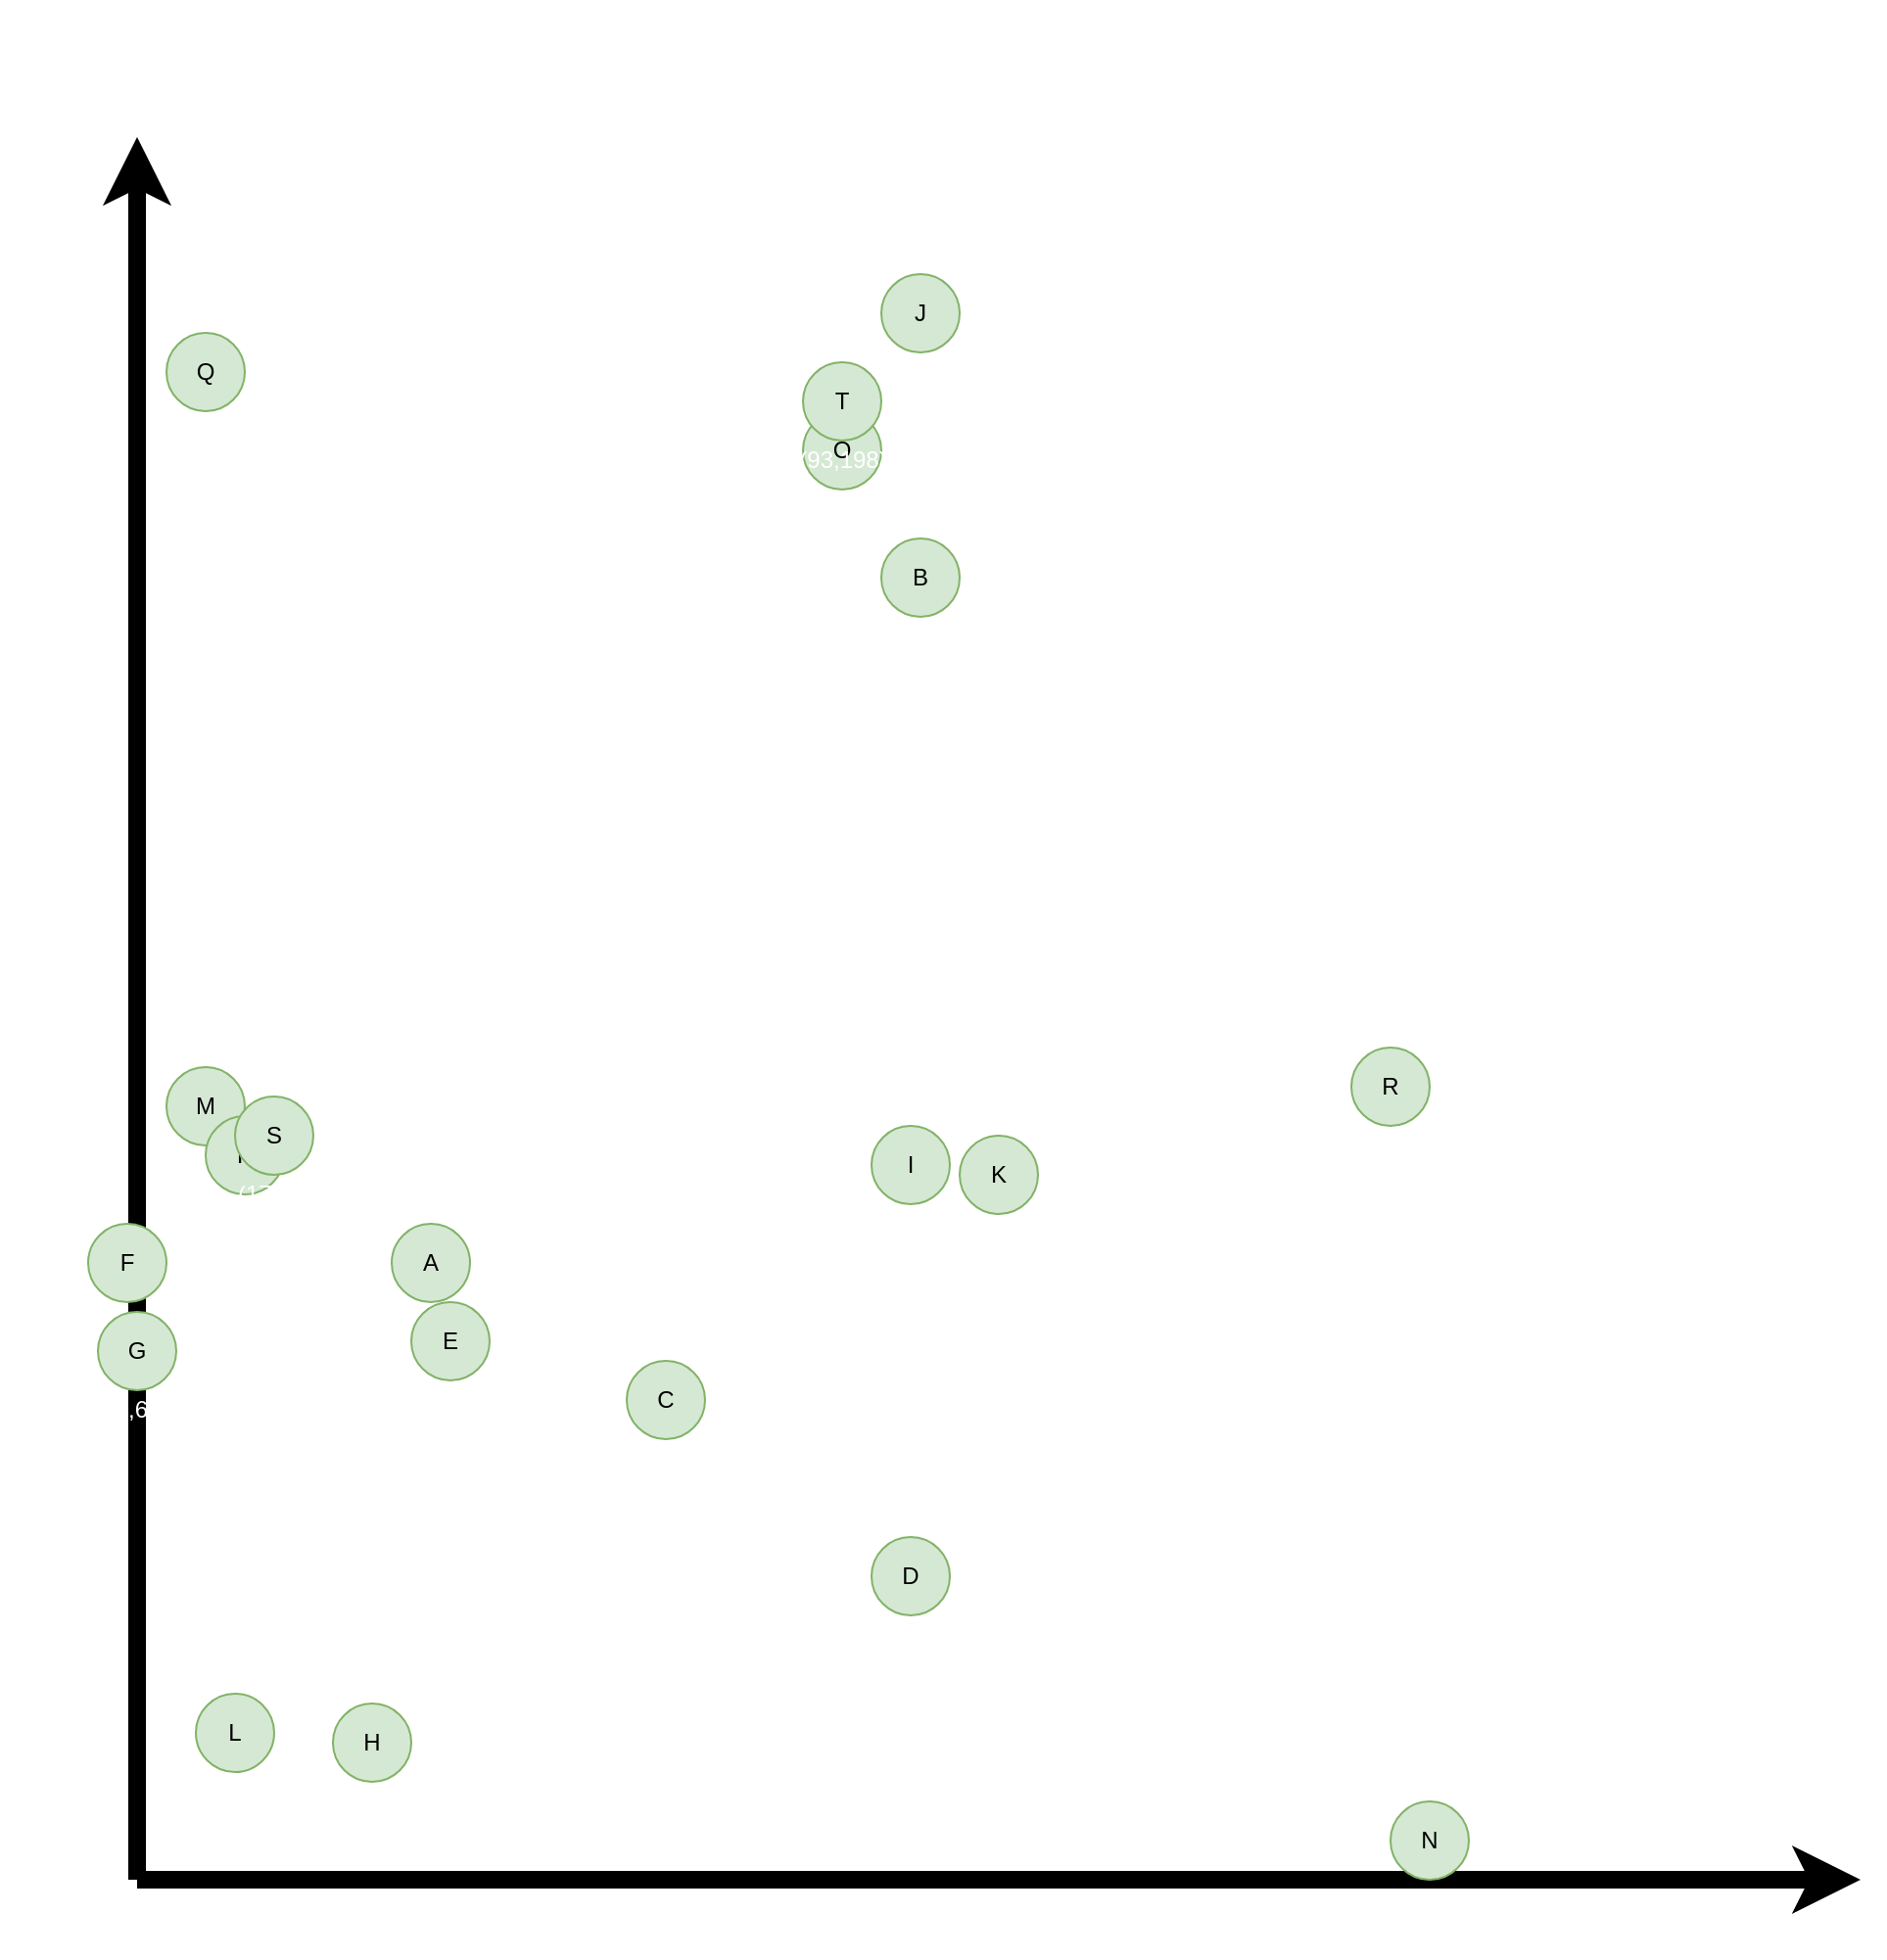 <mxfile>
    <diagram id="ToferQvf45X5SjrMl_2s" name="Page-1">
        <mxGraphModel dx="711" dy="1613" grid="1" gridSize="10" guides="1" tooltips="1" connect="1" arrows="1" fold="1" page="1" pageScale="1" pageWidth="850" pageHeight="1100" math="0" shadow="0">
            <root>
                <mxCell id="0"/>
                <mxCell id="1" parent="0"/>
                <mxCell id="2" value="" style="endArrow=classic;html=1;fontColor=#000000;strokeWidth=9;" parent="1" edge="1">
                    <mxGeometry width="50" height="50" relative="1" as="geometry">
                        <mxPoint x="80.0" y="800.0" as="sourcePoint"/>
                        <mxPoint x="80.0" y="-90" as="targetPoint"/>
                        <Array as="points"/>
                    </mxGeometry>
                </mxCell>
                <mxCell id="3" value="" style="endArrow=classic;html=1;fontColor=#000000;strokeWidth=9;" parent="1" edge="1">
                    <mxGeometry width="50" height="50" relative="1" as="geometry">
                        <mxPoint x="80.0" y="800.0" as="sourcePoint"/>
                        <mxPoint x="960" y="800.0" as="targetPoint"/>
                        <Array as="points"/>
                    </mxGeometry>
                </mxCell>
                <mxCell id="4" value="0" style="text;html=1;strokeColor=none;fillColor=none;align=center;verticalAlign=middle;whiteSpace=wrap;rounded=0;fontColor=#FFFFFF;" parent="1" vertex="1">
                    <mxGeometry x="40" y="800" width="60" height="30" as="geometry"/>
                </mxCell>
                <mxCell id="5" value="10" style="text;html=1;strokeColor=none;fillColor=none;align=center;verticalAlign=middle;whiteSpace=wrap;rounded=0;fontColor=#FFFFFF;" parent="1" vertex="1">
                    <mxGeometry x="90" y="810" width="60" height="30" as="geometry"/>
                </mxCell>
                <mxCell id="6" value="20" style="text;html=1;strokeColor=none;fillColor=none;align=center;verticalAlign=middle;whiteSpace=wrap;rounded=0;fontColor=#FFFFFF;" parent="1" vertex="1">
                    <mxGeometry x="130" y="810" width="60" height="30" as="geometry"/>
                </mxCell>
                <mxCell id="7" value="30" style="text;html=1;strokeColor=none;fillColor=none;align=center;verticalAlign=middle;whiteSpace=wrap;rounded=0;fontColor=#FFFFFF;" parent="1" vertex="1">
                    <mxGeometry x="170" y="810" width="60" height="30" as="geometry"/>
                </mxCell>
                <mxCell id="8" value="40" style="text;html=1;strokeColor=none;fillColor=none;align=center;verticalAlign=middle;whiteSpace=wrap;rounded=0;fontColor=#FFFFFF;" parent="1" vertex="1">
                    <mxGeometry x="210" y="810" width="60" height="30" as="geometry"/>
                </mxCell>
                <mxCell id="9" value="50" style="text;html=1;strokeColor=none;fillColor=none;align=center;verticalAlign=middle;whiteSpace=wrap;rounded=0;fontColor=#FFFFFF;" parent="1" vertex="1">
                    <mxGeometry x="250" y="810" width="60" height="30" as="geometry"/>
                </mxCell>
                <mxCell id="10" value="60" style="text;html=1;strokeColor=none;fillColor=none;align=center;verticalAlign=middle;whiteSpace=wrap;rounded=0;fontColor=#FFFFFF;" parent="1" vertex="1">
                    <mxGeometry x="290" y="810" width="60" height="30" as="geometry"/>
                </mxCell>
                <mxCell id="11" value="70" style="text;html=1;strokeColor=none;fillColor=none;align=center;verticalAlign=middle;whiteSpace=wrap;rounded=0;fontColor=#FFFFFF;" parent="1" vertex="1">
                    <mxGeometry x="330" y="810" width="60" height="30" as="geometry"/>
                </mxCell>
                <mxCell id="12" value="80" style="text;html=1;strokeColor=none;fillColor=none;align=center;verticalAlign=middle;whiteSpace=wrap;rounded=0;fontColor=#FFFFFF;" parent="1" vertex="1">
                    <mxGeometry x="370" y="810" width="60" height="30" as="geometry"/>
                </mxCell>
                <mxCell id="13" value="90" style="text;html=1;strokeColor=none;fillColor=none;align=center;verticalAlign=middle;whiteSpace=wrap;rounded=0;fontColor=#FFFFFF;" parent="1" vertex="1">
                    <mxGeometry x="410" y="810" width="60" height="30" as="geometry"/>
                </mxCell>
                <mxCell id="14" value="100" style="text;html=1;strokeColor=none;fillColor=none;align=center;verticalAlign=middle;whiteSpace=wrap;rounded=0;fontColor=#FFFFFF;" parent="1" vertex="1">
                    <mxGeometry x="450" y="810" width="60" height="30" as="geometry"/>
                </mxCell>
                <mxCell id="15" value="110" style="text;html=1;strokeColor=none;fillColor=none;align=center;verticalAlign=middle;whiteSpace=wrap;rounded=0;fontColor=#FFFFFF;" parent="1" vertex="1">
                    <mxGeometry x="490" y="810" width="60" height="30" as="geometry"/>
                </mxCell>
                <mxCell id="16" value="120" style="text;html=1;strokeColor=none;fillColor=none;align=center;verticalAlign=middle;whiteSpace=wrap;rounded=0;fontColor=#FFFFFF;" parent="1" vertex="1">
                    <mxGeometry x="530" y="810" width="60" height="30" as="geometry"/>
                </mxCell>
                <mxCell id="17" value="130" style="text;html=1;strokeColor=none;fillColor=none;align=center;verticalAlign=middle;whiteSpace=wrap;rounded=0;fontColor=#FFFFFF;" parent="1" vertex="1">
                    <mxGeometry x="570" y="810" width="60" height="30" as="geometry"/>
                </mxCell>
                <mxCell id="18" value="140" style="text;html=1;strokeColor=none;fillColor=none;align=center;verticalAlign=middle;whiteSpace=wrap;rounded=0;fontColor=#FFFFFF;" parent="1" vertex="1">
                    <mxGeometry x="610" y="810" width="60" height="30" as="geometry"/>
                </mxCell>
                <mxCell id="19" value="150" style="text;html=1;strokeColor=none;fillColor=none;align=center;verticalAlign=middle;whiteSpace=wrap;rounded=0;fontColor=#FFFFFF;" parent="1" vertex="1">
                    <mxGeometry x="650" y="810" width="60" height="30" as="geometry"/>
                </mxCell>
                <mxCell id="20" value="160" style="text;html=1;strokeColor=none;fillColor=none;align=center;verticalAlign=middle;whiteSpace=wrap;rounded=0;fontColor=#FFFFFF;" parent="1" vertex="1">
                    <mxGeometry x="690" y="810" width="60" height="30" as="geometry"/>
                </mxCell>
                <mxCell id="21" value="20" style="text;html=1;strokeColor=none;fillColor=none;align=center;verticalAlign=middle;whiteSpace=wrap;rounded=0;fontColor=#FFFFFF;" parent="1" vertex="1">
                    <mxGeometry x="10" y="700" width="60" height="30" as="geometry"/>
                </mxCell>
                <mxCell id="22" value="30" style="text;html=1;strokeColor=none;fillColor=none;align=center;verticalAlign=middle;whiteSpace=wrap;rounded=0;fontColor=#FFFFFF;" parent="1" vertex="1">
                    <mxGeometry x="10" y="660" width="60" height="30" as="geometry"/>
                </mxCell>
                <mxCell id="23" value="40" style="text;html=1;strokeColor=none;fillColor=none;align=center;verticalAlign=middle;whiteSpace=wrap;rounded=0;fontColor=#FFFFFF;" parent="1" vertex="1">
                    <mxGeometry x="10" y="620" width="60" height="30" as="geometry"/>
                </mxCell>
                <mxCell id="24" value="50" style="text;html=1;strokeColor=none;fillColor=none;align=center;verticalAlign=middle;whiteSpace=wrap;rounded=0;fontColor=#FFFFFF;" parent="1" vertex="1">
                    <mxGeometry x="10" y="580" width="60" height="30" as="geometry"/>
                </mxCell>
                <mxCell id="25" value="60" style="text;html=1;strokeColor=none;fillColor=none;align=center;verticalAlign=middle;whiteSpace=wrap;rounded=0;fontColor=#FFFFFF;" parent="1" vertex="1">
                    <mxGeometry x="10" y="535" width="60" height="35" as="geometry"/>
                </mxCell>
                <mxCell id="26" value="70" style="text;html=1;strokeColor=none;fillColor=none;align=center;verticalAlign=middle;whiteSpace=wrap;rounded=0;fontColor=#FFFFFF;" parent="1" vertex="1">
                    <mxGeometry x="10" y="500" width="60" height="30" as="geometry"/>
                </mxCell>
                <mxCell id="27" value="80" style="text;html=1;strokeColor=none;fillColor=none;align=center;verticalAlign=middle;whiteSpace=wrap;rounded=0;fontColor=#FFFFFF;" parent="1" vertex="1">
                    <mxGeometry x="10" y="460" width="60" height="30" as="geometry"/>
                </mxCell>
                <mxCell id="28" value="90" style="text;html=1;strokeColor=none;fillColor=none;align=center;verticalAlign=middle;whiteSpace=wrap;rounded=0;fontColor=#FFFFFF;" parent="1" vertex="1">
                    <mxGeometry x="10" y="420" width="60" height="30" as="geometry"/>
                </mxCell>
                <mxCell id="29" value="100" style="text;html=1;strokeColor=none;fillColor=none;align=center;verticalAlign=middle;whiteSpace=wrap;rounded=0;fontColor=#FFFFFF;" parent="1" vertex="1">
                    <mxGeometry x="10" y="380" width="60" height="30" as="geometry"/>
                </mxCell>
                <mxCell id="30" value="110" style="text;html=1;strokeColor=none;fillColor=none;align=center;verticalAlign=middle;whiteSpace=wrap;rounded=0;fontColor=#FFFFFF;" parent="1" vertex="1">
                    <mxGeometry x="10" y="340" width="60" height="30" as="geometry"/>
                </mxCell>
                <mxCell id="31" value="120" style="text;html=1;strokeColor=none;fillColor=none;align=center;verticalAlign=middle;whiteSpace=wrap;rounded=0;fontColor=#FFFFFF;" parent="1" vertex="1">
                    <mxGeometry x="10" y="300" width="60" height="30" as="geometry"/>
                </mxCell>
                <mxCell id="32" value="130" style="text;html=1;strokeColor=none;fillColor=none;align=center;verticalAlign=middle;whiteSpace=wrap;rounded=0;fontColor=#FFFFFF;" parent="1" vertex="1">
                    <mxGeometry x="10" y="260" width="60" height="30" as="geometry"/>
                </mxCell>
                <mxCell id="33" value="140" style="text;html=1;strokeColor=none;fillColor=none;align=center;verticalAlign=middle;whiteSpace=wrap;rounded=0;fontColor=#FFFFFF;" parent="1" vertex="1">
                    <mxGeometry x="10" y="220" width="60" height="30" as="geometry"/>
                </mxCell>
                <mxCell id="34" value="150" style="text;html=1;strokeColor=none;fillColor=none;align=center;verticalAlign=middle;whiteSpace=wrap;rounded=0;fontColor=#FFFFFF;" parent="1" vertex="1">
                    <mxGeometry x="10" y="180" width="60" height="30" as="geometry"/>
                </mxCell>
                <mxCell id="35" value="160" style="text;html=1;strokeColor=none;fillColor=none;align=center;verticalAlign=middle;whiteSpace=wrap;rounded=0;fontColor=#FFFFFF;" parent="1" vertex="1">
                    <mxGeometry x="10" y="140" width="60" height="30" as="geometry"/>
                </mxCell>
                <mxCell id="36" value="10" style="text;html=1;strokeColor=none;fillColor=none;align=center;verticalAlign=middle;whiteSpace=wrap;rounded=0;fontColor=#FFFFFF;" parent="1" vertex="1">
                    <mxGeometry x="10" y="740" width="60" height="30" as="geometry"/>
                </mxCell>
                <mxCell id="37" value="170" style="text;html=1;strokeColor=none;fillColor=none;align=center;verticalAlign=middle;whiteSpace=wrap;rounded=0;fontColor=#FFFFFF;" parent="1" vertex="1">
                    <mxGeometry x="730" y="810" width="60" height="30" as="geometry"/>
                </mxCell>
                <mxCell id="38" value="180" style="text;html=1;strokeColor=none;fillColor=none;align=center;verticalAlign=middle;whiteSpace=wrap;rounded=0;fontColor=#FFFFFF;" parent="1" vertex="1">
                    <mxGeometry x="770" y="810" width="60" height="30" as="geometry"/>
                </mxCell>
                <mxCell id="39" value="200" style="text;html=1;strokeColor=none;fillColor=none;align=center;verticalAlign=middle;whiteSpace=wrap;rounded=0;fontColor=#FFFFFF;" parent="1" vertex="1">
                    <mxGeometry x="850" y="810" width="60" height="30" as="geometry"/>
                </mxCell>
                <mxCell id="40" value="190" style="text;html=1;strokeColor=none;fillColor=none;align=center;verticalAlign=middle;whiteSpace=wrap;rounded=0;fontColor=#FFFFFF;" parent="1" vertex="1">
                    <mxGeometry x="810" y="810" width="60" height="30" as="geometry"/>
                </mxCell>
                <mxCell id="41" value="170" style="text;html=1;strokeColor=none;fillColor=none;align=center;verticalAlign=middle;whiteSpace=wrap;rounded=0;fontColor=#FFFFFF;" parent="1" vertex="1">
                    <mxGeometry x="10" y="100" width="60" height="30" as="geometry"/>
                </mxCell>
                <mxCell id="42" value="180" style="text;html=1;strokeColor=none;fillColor=none;align=center;verticalAlign=middle;whiteSpace=wrap;rounded=0;fontColor=#FFFFFF;" parent="1" vertex="1">
                    <mxGeometry x="10" y="60" width="60" height="30" as="geometry"/>
                </mxCell>
                <mxCell id="43" value="190" style="text;html=1;strokeColor=none;fillColor=none;align=center;verticalAlign=middle;whiteSpace=wrap;rounded=0;fontColor=#FFFFFF;" parent="1" vertex="1">
                    <mxGeometry x="10" y="20" width="60" height="30" as="geometry"/>
                </mxCell>
                <mxCell id="44" value="200" style="text;html=1;strokeColor=none;fillColor=none;align=center;verticalAlign=middle;whiteSpace=wrap;rounded=0;fontColor=#FFFFFF;" parent="1" vertex="1">
                    <mxGeometry x="10" y="-20" width="60" height="30" as="geometry"/>
                </mxCell>
                <mxCell id="45" value="&lt;h1&gt;OPerating on the ange of 0-200&lt;/h1&gt;" style="text;html=1;strokeColor=none;fillColor=none;spacing=5;spacingTop=-20;whiteSpace=wrap;overflow=hidden;rounded=0;fontColor=#FFFFFF;strokeWidth=1;" parent="1" vertex="1">
                    <mxGeometry x="260" y="-150" width="380" height="60" as="geometry"/>
                </mxCell>
                <mxCell id="46" value="&lt;font color=&quot;#000000&quot;&gt;A&lt;/font&gt;" style="ellipse;whiteSpace=wrap;html=1;aspect=fixed;fillColor=#d5e8d4;strokeColor=#82b366;" parent="1" vertex="1">
                    <mxGeometry x="210" y="465" width="40" height="40" as="geometry"/>
                </mxCell>
                <mxCell id="47" value="&lt;font color=&quot;#ffffff&quot;&gt;(38,78)&lt;/font&gt;" style="text;html=1;align=center;verticalAlign=middle;resizable=0;points=[];autosize=1;strokeColor=none;fillColor=none;fontColor=#000000;" parent="1" vertex="1">
                    <mxGeometry x="200" y="500" width="60" height="30" as="geometry"/>
                </mxCell>
                <mxCell id="48" value="&lt;font color=&quot;#000000&quot;&gt;B&lt;/font&gt;" style="ellipse;whiteSpace=wrap;html=1;aspect=fixed;fillColor=#d5e8d4;strokeColor=#82b366;" parent="1" vertex="1">
                    <mxGeometry x="460" y="115" width="40" height="40" as="geometry"/>
                </mxCell>
                <mxCell id="49" value="&lt;font color=&quot;#ffffff&quot;&gt;(99,167)&lt;/font&gt;" style="text;html=1;align=center;verticalAlign=middle;resizable=0;points=[];autosize=1;strokeColor=none;fillColor=none;fontColor=#000000;" parent="1" vertex="1">
                    <mxGeometry x="445" y="150" width="70" height="30" as="geometry"/>
                </mxCell>
                <mxCell id="50" value="&lt;font color=&quot;#000000&quot;&gt;C&lt;/font&gt;" style="ellipse;whiteSpace=wrap;html=1;aspect=fixed;fillColor=#d5e8d4;strokeColor=#82b366;" parent="1" vertex="1">
                    <mxGeometry x="330" y="535" width="40" height="40" as="geometry"/>
                </mxCell>
                <mxCell id="51" value="&lt;font color=&quot;#ffffff&quot;&gt;(68,60)&lt;/font&gt;" style="text;html=1;align=center;verticalAlign=middle;resizable=0;points=[];autosize=1;strokeColor=none;fillColor=none;fontColor=#000000;" parent="1" vertex="1">
                    <mxGeometry x="320" y="570" width="60" height="30" as="geometry"/>
                </mxCell>
                <mxCell id="52" value="&lt;font color=&quot;#000000&quot;&gt;D&lt;/font&gt;" style="ellipse;whiteSpace=wrap;html=1;aspect=fixed;fillColor=#d5e8d4;strokeColor=#82b366;" parent="1" vertex="1">
                    <mxGeometry x="455" y="625" width="40" height="40" as="geometry"/>
                </mxCell>
                <mxCell id="53" value="&lt;font color=&quot;#ffffff&quot;&gt;(97,37)&lt;/font&gt;" style="text;html=1;align=center;verticalAlign=middle;resizable=0;points=[];autosize=1;strokeColor=none;fillColor=none;fontColor=#000000;" parent="1" vertex="1">
                    <mxGeometry x="445" y="660" width="60" height="30" as="geometry"/>
                </mxCell>
                <mxCell id="54" value="&lt;font color=&quot;#000000&quot;&gt;E&lt;/font&gt;" style="ellipse;whiteSpace=wrap;html=1;aspect=fixed;fillColor=#d5e8d4;strokeColor=#82b366;" parent="1" vertex="1">
                    <mxGeometry x="220" y="505" width="40" height="40" as="geometry"/>
                </mxCell>
                <mxCell id="55" value="&lt;font color=&quot;#ffffff&quot;&gt;(39,66)&lt;/font&gt;" style="text;html=1;align=center;verticalAlign=middle;resizable=0;points=[];autosize=1;strokeColor=none;fillColor=none;fontColor=#000000;" parent="1" vertex="1">
                    <mxGeometry x="210" y="540" width="60" height="30" as="geometry"/>
                </mxCell>
                <mxCell id="56" value="&lt;font color=&quot;#000000&quot;&gt;F&lt;/font&gt;" style="ellipse;whiteSpace=wrap;html=1;aspect=fixed;fillColor=#d5e8d4;strokeColor=#82b366;" parent="1" vertex="1">
                    <mxGeometry x="55" y="465" width="40" height="40" as="geometry"/>
                </mxCell>
                <mxCell id="57" value="&lt;font color=&quot;#ffffff&quot;&gt;(0,77)&lt;/font&gt;" style="text;html=1;align=center;verticalAlign=middle;resizable=0;points=[];autosize=1;strokeColor=none;fillColor=none;fontColor=#000000;" parent="1" vertex="1">
                    <mxGeometry x="50" y="500" width="50" height="30" as="geometry"/>
                </mxCell>
                <mxCell id="58" value="&lt;font color=&quot;#000000&quot;&gt;G&lt;/font&gt;" style="ellipse;whiteSpace=wrap;html=1;aspect=fixed;fillColor=#d5e8d4;strokeColor=#82b366;" parent="1" vertex="1">
                    <mxGeometry x="60" y="510" width="40" height="40" as="geometry"/>
                </mxCell>
                <mxCell id="59" value="&lt;font color=&quot;#ffffff&quot;&gt;(1,67)&lt;/font&gt;" style="text;html=1;align=center;verticalAlign=middle;resizable=0;points=[];autosize=1;strokeColor=none;fillColor=none;fontColor=#000000;" parent="1" vertex="1">
                    <mxGeometry x="55" y="545" width="50" height="30" as="geometry"/>
                </mxCell>
                <mxCell id="60" value="&lt;font color=&quot;#000000&quot;&gt;H&lt;/font&gt;" style="ellipse;whiteSpace=wrap;html=1;aspect=fixed;fillColor=#d5e8d4;strokeColor=#82b366;" parent="1" vertex="1">
                    <mxGeometry x="180" y="710" width="40" height="40" as="geometry"/>
                </mxCell>
                <mxCell id="61" value="&lt;font color=&quot;#ffffff&quot;&gt;(30,16)&lt;/font&gt;" style="text;html=1;align=center;verticalAlign=middle;resizable=0;points=[];autosize=1;strokeColor=none;fillColor=none;fontColor=#000000;" parent="1" vertex="1">
                    <mxGeometry x="170" y="745" width="60" height="30" as="geometry"/>
                </mxCell>
                <mxCell id="62" value="&lt;font color=&quot;#000000&quot;&gt;I&lt;/font&gt;" style="ellipse;whiteSpace=wrap;html=1;aspect=fixed;fillColor=#d5e8d4;strokeColor=#82b366;" parent="1" vertex="1">
                    <mxGeometry x="455" y="415" width="40" height="40" as="geometry"/>
                </mxCell>
                <mxCell id="63" value="&lt;font color=&quot;#ffffff&quot;&gt;(96,91)&lt;/font&gt;" style="text;html=1;align=center;verticalAlign=middle;resizable=0;points=[];autosize=1;strokeColor=none;fillColor=none;fontColor=#000000;" parent="1" vertex="1">
                    <mxGeometry x="445" y="450" width="60" height="30" as="geometry"/>
                </mxCell>
                <mxCell id="64" value="&lt;font color=&quot;#000000&quot;&gt;J&lt;/font&gt;" style="ellipse;whiteSpace=wrap;html=1;aspect=fixed;fillColor=#d5e8d4;strokeColor=#82b366;" parent="1" vertex="1">
                    <mxGeometry x="460" y="-20" width="40" height="40" as="geometry"/>
                </mxCell>
                <mxCell id="65" value="&lt;font color=&quot;#ffffff&quot;&gt;(99,199)&lt;/font&gt;" style="text;html=1;align=center;verticalAlign=middle;resizable=0;points=[];autosize=1;strokeColor=none;fillColor=none;fontColor=#000000;" parent="1" vertex="1">
                    <mxGeometry x="445" y="20" width="70" height="30" as="geometry"/>
                </mxCell>
                <mxCell id="66" value="&lt;font color=&quot;#000000&quot;&gt;K&lt;/font&gt;" style="ellipse;whiteSpace=wrap;html=1;aspect=fixed;fillColor=#d5e8d4;strokeColor=#82b366;" parent="1" vertex="1">
                    <mxGeometry x="500" y="420" width="40" height="40" as="geometry"/>
                </mxCell>
                <mxCell id="67" value="&lt;font color=&quot;#ffffff&quot;&gt;(111,89)&lt;/font&gt;" style="text;html=1;align=center;verticalAlign=middle;resizable=0;points=[];autosize=1;strokeColor=none;fillColor=none;fontColor=#000000;" parent="1" vertex="1">
                    <mxGeometry x="485" y="460" width="70" height="30" as="geometry"/>
                </mxCell>
                <mxCell id="68" value="&lt;font color=&quot;#000000&quot;&gt;L&lt;/font&gt;" style="ellipse;whiteSpace=wrap;html=1;aspect=fixed;fillColor=#d5e8d4;strokeColor=#82b366;" parent="1" vertex="1">
                    <mxGeometry x="110" y="705" width="40" height="40" as="geometry"/>
                </mxCell>
                <mxCell id="69" value="&lt;font color=&quot;#ffffff&quot;&gt;(13,18)&lt;/font&gt;" style="text;html=1;align=center;verticalAlign=middle;resizable=0;points=[];autosize=1;strokeColor=none;fillColor=none;fontColor=#000000;" parent="1" vertex="1">
                    <mxGeometry x="100" y="740" width="60" height="30" as="geometry"/>
                </mxCell>
                <mxCell id="70" value="&lt;font color=&quot;#000000&quot;&gt;M&lt;/font&gt;" style="ellipse;whiteSpace=wrap;html=1;aspect=fixed;fillColor=#d5e8d4;strokeColor=#82b366;" parent="1" vertex="1">
                    <mxGeometry x="95" y="385" width="40" height="40" as="geometry"/>
                </mxCell>
                <mxCell id="71" value="&lt;font color=&quot;#ffffff&quot;&gt;(8,98)&lt;/font&gt;" style="text;html=1;align=center;verticalAlign=middle;resizable=0;points=[];autosize=1;strokeColor=none;fillColor=none;fontColor=#000000;" parent="1" vertex="1">
                    <mxGeometry x="90" y="420" width="50" height="30" as="geometry"/>
                </mxCell>
                <mxCell id="72" value="&lt;font color=&quot;#000000&quot;&gt;N&lt;/font&gt;" style="ellipse;whiteSpace=wrap;html=1;aspect=fixed;fillColor=#d5e8d4;strokeColor=#82b366;" parent="1" vertex="1">
                    <mxGeometry x="720" y="760" width="40" height="40" as="geometry"/>
                </mxCell>
                <mxCell id="73" value="&lt;font color=&quot;#ffffff&quot;&gt;(168,3)&lt;/font&gt;" style="text;html=1;align=center;verticalAlign=middle;resizable=0;points=[];autosize=1;strokeColor=none;fillColor=none;fontColor=#000000;" parent="1" vertex="1">
                    <mxGeometry x="750" y="765" width="60" height="30" as="geometry"/>
                </mxCell>
                <mxCell id="74" value="&lt;font color=&quot;#000000&quot;&gt;O&lt;/font&gt;" style="ellipse;whiteSpace=wrap;html=1;aspect=fixed;fillColor=#d5e8d4;strokeColor=#82b366;" parent="1" vertex="1">
                    <mxGeometry x="420" y="50" width="40" height="40" as="geometry"/>
                </mxCell>
                <mxCell id="75" value="&lt;font color=&quot;#ffffff&quot;&gt;(90,179)&lt;/font&gt;" style="text;html=1;align=center;verticalAlign=middle;resizable=0;points=[];autosize=1;strokeColor=none;fillColor=none;fontColor=#000000;" parent="1" vertex="1">
                    <mxGeometry x="405" y="85" width="70" height="30" as="geometry"/>
                </mxCell>
                <mxCell id="76" value="&lt;font color=&quot;#000000&quot;&gt;P&lt;/font&gt;" style="ellipse;whiteSpace=wrap;html=1;aspect=fixed;fillColor=#d5e8d4;strokeColor=#82b366;" parent="1" vertex="1">
                    <mxGeometry x="115" y="410" width="40" height="40" as="geometry"/>
                </mxCell>
                <mxCell id="77" value="&lt;font color=&quot;#ffffff&quot;&gt;(13,91)&lt;/font&gt;" style="text;html=1;align=center;verticalAlign=middle;resizable=0;points=[];autosize=1;strokeColor=none;fillColor=none;fontColor=#000000;" parent="1" vertex="1">
                    <mxGeometry x="105" y="445" width="60" height="30" as="geometry"/>
                </mxCell>
                <mxCell id="78" value="&lt;font color=&quot;#000000&quot;&gt;Q&lt;/font&gt;" style="ellipse;whiteSpace=wrap;html=1;aspect=fixed;fillColor=#d5e8d4;strokeColor=#82b366;" parent="1" vertex="1">
                    <mxGeometry x="95" y="10" width="40" height="40" as="geometry"/>
                </mxCell>
                <mxCell id="79" value="&lt;font color=&quot;#ffffff&quot;&gt;(8,193)&lt;/font&gt;" style="text;html=1;align=center;verticalAlign=middle;resizable=0;points=[];autosize=1;strokeColor=none;fillColor=none;fontColor=#000000;" parent="1" vertex="1">
                    <mxGeometry x="85" y="45" width="60" height="30" as="geometry"/>
                </mxCell>
                <mxCell id="80" value="&lt;font color=&quot;#000000&quot;&gt;R&lt;/font&gt;" style="ellipse;whiteSpace=wrap;html=1;aspect=fixed;fillColor=#d5e8d4;strokeColor=#82b366;" parent="1" vertex="1">
                    <mxGeometry x="700" y="375" width="40" height="40" as="geometry"/>
                </mxCell>
                <mxCell id="81" value="&lt;font color=&quot;#ffffff&quot;&gt;(160,98)&lt;/font&gt;" style="text;html=1;align=center;verticalAlign=middle;resizable=0;points=[];autosize=1;strokeColor=none;fillColor=none;fontColor=#000000;" parent="1" vertex="1">
                    <mxGeometry x="685" y="415" width="70" height="30" as="geometry"/>
                </mxCell>
                <mxCell id="82" value="&lt;font color=&quot;#000000&quot;&gt;S&lt;/font&gt;" style="ellipse;whiteSpace=wrap;html=1;aspect=fixed;fillColor=#d5e8d4;strokeColor=#82b366;" parent="1" vertex="1">
                    <mxGeometry x="130" y="400" width="40" height="40" as="geometry"/>
                </mxCell>
                <mxCell id="83" value="&lt;font color=&quot;#ffffff&quot;&gt;(17,93)&lt;/font&gt;" style="text;html=1;align=center;verticalAlign=middle;resizable=0;points=[];autosize=1;strokeColor=none;fillColor=none;fontColor=#000000;" parent="1" vertex="1">
                    <mxGeometry x="120" y="435" width="60" height="30" as="geometry"/>
                </mxCell>
                <mxCell id="84" value="&lt;font color=&quot;#000000&quot;&gt;T&lt;/font&gt;" style="ellipse;whiteSpace=wrap;html=1;aspect=fixed;fillColor=#d5e8d4;strokeColor=#82b366;" parent="1" vertex="1">
                    <mxGeometry x="420" y="25" width="40" height="40" as="geometry"/>
                </mxCell>
                <mxCell id="85" value="&lt;font color=&quot;#ffffff&quot;&gt;(93,198)&lt;/font&gt;" style="text;html=1;align=center;verticalAlign=middle;resizable=0;points=[];autosize=1;strokeColor=none;fillColor=none;fontColor=#000000;" parent="1" vertex="1">
                    <mxGeometry x="405" y="60" width="70" height="30" as="geometry"/>
                </mxCell>
            </root>
        </mxGraphModel>
    </diagram>
</mxfile>